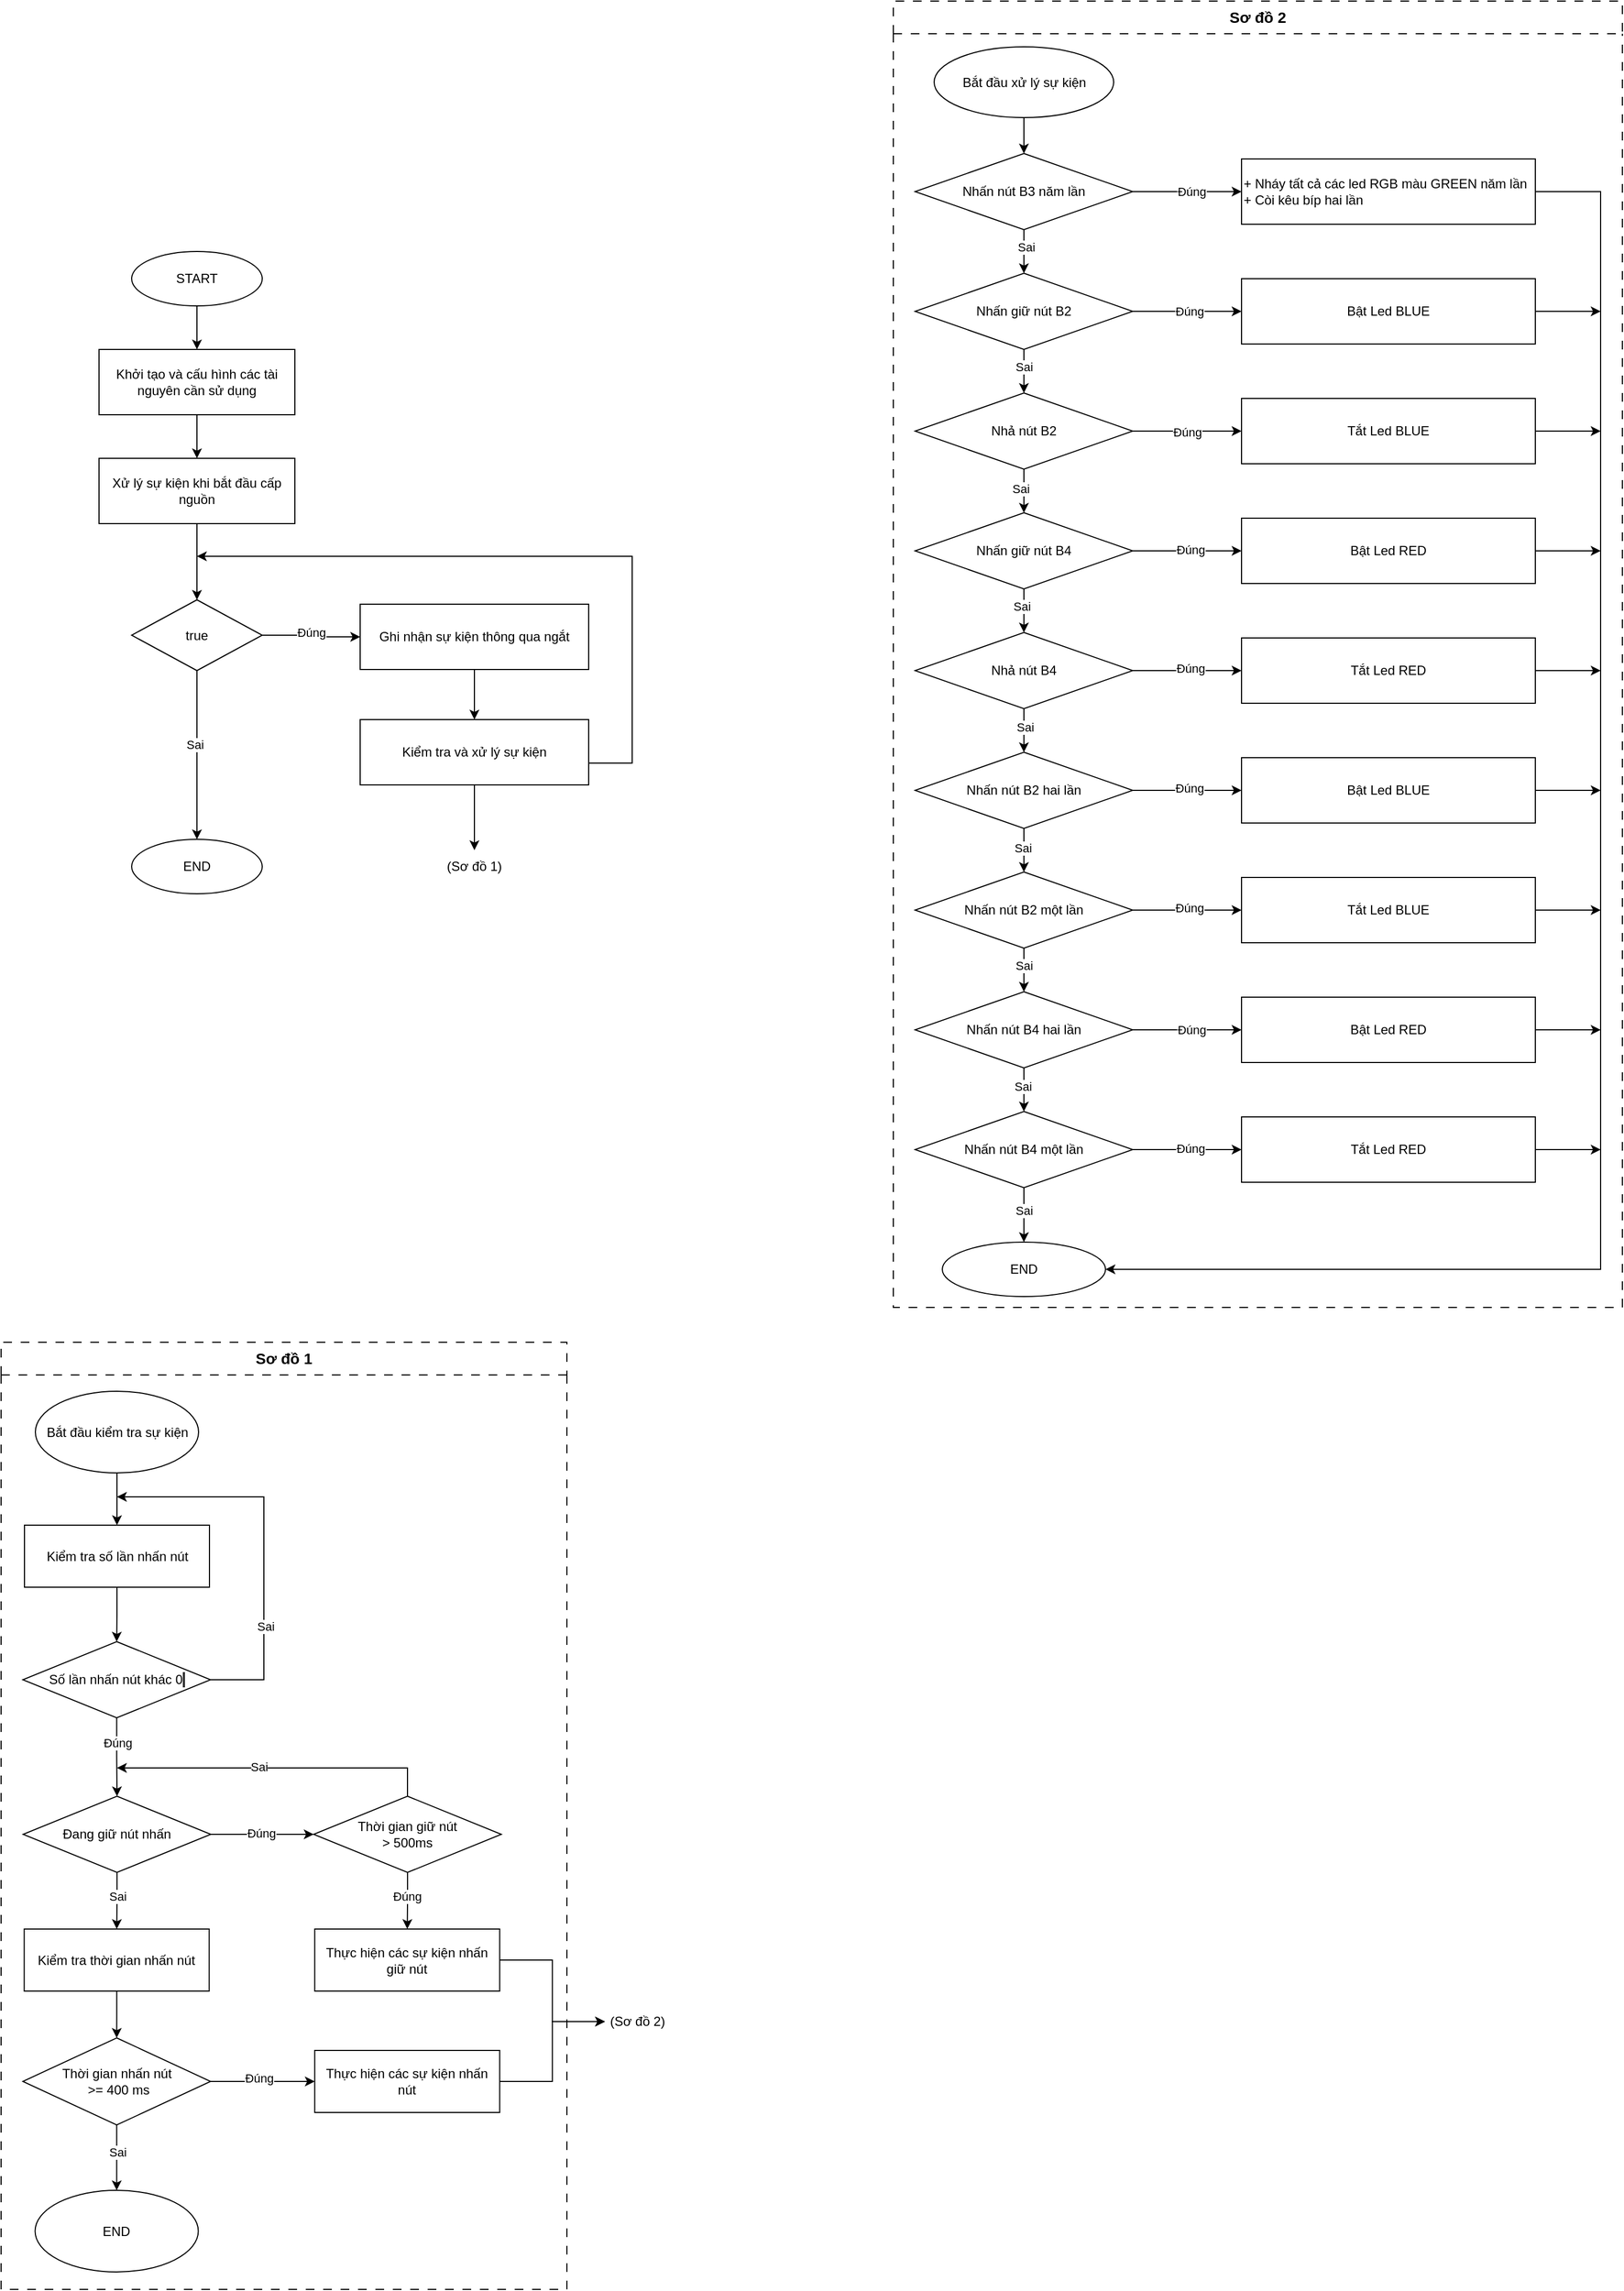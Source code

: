 <mxfile version="23.1.5" type="device">
  <diagram name="Page-1" id="vHC8sGFKOIkiMizM-Zrc">
    <mxGraphModel dx="1600" dy="2136" grid="1" gridSize="10" guides="1" tooltips="1" connect="1" arrows="1" fold="1" page="1" pageScale="1" pageWidth="827" pageHeight="1169" math="0" shadow="0">
      <root>
        <mxCell id="0" />
        <mxCell id="1" parent="0" />
        <mxCell id="9v5ITnaCEAP25ajlPp7t-47" value="" style="group" vertex="1" connectable="0" parent="1">
          <mxGeometry x="150" y="200" width="490" height="590" as="geometry" />
        </mxCell>
        <mxCell id="HS3srLB-XvaPmOaS-rye-1" value="START" style="ellipse;whiteSpace=wrap;html=1;" parent="9v5ITnaCEAP25ajlPp7t-47" vertex="1">
          <mxGeometry x="30" width="120" height="50" as="geometry" />
        </mxCell>
        <mxCell id="HS3srLB-XvaPmOaS-rye-2" value="Khởi tạo và cấu hình các tài nguyên cần sử dụng" style="rounded=0;whiteSpace=wrap;html=1;" parent="9v5ITnaCEAP25ajlPp7t-47" vertex="1">
          <mxGeometry y="90" width="180" height="60" as="geometry" />
        </mxCell>
        <mxCell id="HS3srLB-XvaPmOaS-rye-8" value="" style="edgeStyle=orthogonalEdgeStyle;rounded=0;orthogonalLoop=1;jettySize=auto;html=1;" parent="9v5ITnaCEAP25ajlPp7t-47" source="HS3srLB-XvaPmOaS-rye-1" target="HS3srLB-XvaPmOaS-rye-2" edge="1">
          <mxGeometry relative="1" as="geometry" />
        </mxCell>
        <mxCell id="HS3srLB-XvaPmOaS-rye-10" value="" style="edgeStyle=orthogonalEdgeStyle;rounded=0;orthogonalLoop=1;jettySize=auto;html=1;" parent="9v5ITnaCEAP25ajlPp7t-47" target="HS3srLB-XvaPmOaS-rye-4" edge="1">
          <mxGeometry relative="1" as="geometry">
            <mxPoint x="90" y="230" as="sourcePoint" />
          </mxGeometry>
        </mxCell>
        <mxCell id="HS3srLB-XvaPmOaS-rye-4" value="Xử lý sự kiện khi bắt đầu cấp nguồn" style="rounded=0;whiteSpace=wrap;html=1;" parent="9v5ITnaCEAP25ajlPp7t-47" vertex="1">
          <mxGeometry y="190" width="180" height="60" as="geometry" />
        </mxCell>
        <mxCell id="EfAXBWDbnnw8O62imFto-1" style="edgeStyle=orthogonalEdgeStyle;rounded=0;orthogonalLoop=1;jettySize=auto;html=1;exitX=0.5;exitY=1;exitDx=0;exitDy=0;entryX=0.5;entryY=0;entryDx=0;entryDy=0;" parent="9v5ITnaCEAP25ajlPp7t-47" source="HS3srLB-XvaPmOaS-rye-2" target="HS3srLB-XvaPmOaS-rye-4" edge="1">
          <mxGeometry relative="1" as="geometry" />
        </mxCell>
        <mxCell id="HS3srLB-XvaPmOaS-rye-7" value="Ghi nhận sự kiện thông qua ngắt" style="rounded=0;whiteSpace=wrap;html=1;" parent="9v5ITnaCEAP25ajlPp7t-47" vertex="1">
          <mxGeometry x="240" y="324" width="210" height="60" as="geometry" />
        </mxCell>
        <mxCell id="1xYAKOkJtCq9gRjPWM1_-3" style="edgeStyle=orthogonalEdgeStyle;rounded=0;orthogonalLoop=1;jettySize=auto;html=1;exitX=1;exitY=0.5;exitDx=0;exitDy=0;entryX=0;entryY=0.5;entryDx=0;entryDy=0;" parent="9v5ITnaCEAP25ajlPp7t-47" source="1xYAKOkJtCq9gRjPWM1_-1" target="HS3srLB-XvaPmOaS-rye-7" edge="1">
          <mxGeometry relative="1" as="geometry" />
        </mxCell>
        <mxCell id="1xYAKOkJtCq9gRjPWM1_-4" value="Đúng" style="edgeLabel;html=1;align=center;verticalAlign=middle;resizable=0;points=[];" parent="1xYAKOkJtCq9gRjPWM1_-3" vertex="1" connectable="0">
          <mxGeometry x="0.011" y="1" relative="1" as="geometry">
            <mxPoint y="-3" as="offset" />
          </mxGeometry>
        </mxCell>
        <mxCell id="1xYAKOkJtCq9gRjPWM1_-5" style="edgeStyle=orthogonalEdgeStyle;rounded=0;orthogonalLoop=1;jettySize=auto;html=1;exitX=0.5;exitY=1;exitDx=0;exitDy=0;entryX=0.5;entryY=0;entryDx=0;entryDy=0;" parent="9v5ITnaCEAP25ajlPp7t-47" source="1xYAKOkJtCq9gRjPWM1_-1" edge="1">
          <mxGeometry relative="1" as="geometry">
            <mxPoint x="90" y="540" as="targetPoint" />
          </mxGeometry>
        </mxCell>
        <mxCell id="1xYAKOkJtCq9gRjPWM1_-6" value="Sai" style="edgeLabel;html=1;align=center;verticalAlign=middle;resizable=0;points=[];" parent="1xYAKOkJtCq9gRjPWM1_-5" vertex="1" connectable="0">
          <mxGeometry x="-0.129" y="-2" relative="1" as="geometry">
            <mxPoint as="offset" />
          </mxGeometry>
        </mxCell>
        <mxCell id="1xYAKOkJtCq9gRjPWM1_-1" value="true" style="rhombus;whiteSpace=wrap;html=1;" parent="9v5ITnaCEAP25ajlPp7t-47" vertex="1">
          <mxGeometry x="30" y="320" width="120" height="65" as="geometry" />
        </mxCell>
        <mxCell id="1xYAKOkJtCq9gRjPWM1_-2" style="edgeStyle=orthogonalEdgeStyle;rounded=0;orthogonalLoop=1;jettySize=auto;html=1;exitX=0.5;exitY=1;exitDx=0;exitDy=0;entryX=0.5;entryY=0;entryDx=0;entryDy=0;" parent="9v5ITnaCEAP25ajlPp7t-47" source="HS3srLB-XvaPmOaS-rye-4" target="1xYAKOkJtCq9gRjPWM1_-1" edge="1">
          <mxGeometry relative="1" as="geometry" />
        </mxCell>
        <mxCell id="1xYAKOkJtCq9gRjPWM1_-10" value="(Sơ đồ 1)" style="text;html=1;align=center;verticalAlign=middle;whiteSpace=wrap;rounded=0;" parent="9v5ITnaCEAP25ajlPp7t-47" vertex="1">
          <mxGeometry x="315" y="550" width="60" height="30" as="geometry" />
        </mxCell>
        <mxCell id="1xYAKOkJtCq9gRjPWM1_-29" value="END" style="ellipse;whiteSpace=wrap;html=1;" parent="9v5ITnaCEAP25ajlPp7t-47" vertex="1">
          <mxGeometry x="30" y="540" width="120" height="50" as="geometry" />
        </mxCell>
        <mxCell id="1xYAKOkJtCq9gRjPWM1_-34" style="edgeStyle=orthogonalEdgeStyle;rounded=0;orthogonalLoop=1;jettySize=auto;html=1;exitX=1;exitY=0.5;exitDx=0;exitDy=0;" parent="9v5ITnaCEAP25ajlPp7t-47" source="1xYAKOkJtCq9gRjPWM1_-31" edge="1">
          <mxGeometry relative="1" as="geometry">
            <mxPoint x="90" y="280" as="targetPoint" />
            <Array as="points">
              <mxPoint x="490" y="470" />
              <mxPoint x="490" y="280" />
            </Array>
          </mxGeometry>
        </mxCell>
        <mxCell id="9v5ITnaCEAP25ajlPp7t-21" value="" style="edgeStyle=orthogonalEdgeStyle;rounded=0;orthogonalLoop=1;jettySize=auto;html=1;" edge="1" parent="9v5ITnaCEAP25ajlPp7t-47" source="1xYAKOkJtCq9gRjPWM1_-31" target="1xYAKOkJtCq9gRjPWM1_-10">
          <mxGeometry relative="1" as="geometry" />
        </mxCell>
        <mxCell id="1xYAKOkJtCq9gRjPWM1_-31" value="Kiểm tra và xử lý sự kiện" style="rounded=0;whiteSpace=wrap;html=1;" parent="9v5ITnaCEAP25ajlPp7t-47" vertex="1">
          <mxGeometry x="240" y="430" width="210" height="60" as="geometry" />
        </mxCell>
        <mxCell id="1xYAKOkJtCq9gRjPWM1_-35" value="" style="edgeStyle=orthogonalEdgeStyle;rounded=0;orthogonalLoop=1;jettySize=auto;html=1;" parent="9v5ITnaCEAP25ajlPp7t-47" source="HS3srLB-XvaPmOaS-rye-7" target="1xYAKOkJtCq9gRjPWM1_-31" edge="1">
          <mxGeometry relative="1" as="geometry" />
        </mxCell>
        <mxCell id="9v5ITnaCEAP25ajlPp7t-61" value="" style="group" vertex="1" connectable="0" parent="1">
          <mxGeometry x="60" y="1202" width="615" height="870" as="geometry" />
        </mxCell>
        <mxCell id="9v5ITnaCEAP25ajlPp7t-48" value="" style="group" vertex="1" connectable="0" parent="9v5ITnaCEAP25ajlPp7t-61">
          <mxGeometry x="20" y="45" width="595" height="809" as="geometry" />
        </mxCell>
        <mxCell id="1xYAKOkJtCq9gRjPWM1_-11" value="Kiểm tra số lần nhấn nút" style="rounded=0;whiteSpace=wrap;html=1;" parent="9v5ITnaCEAP25ajlPp7t-48" vertex="1">
          <mxGeometry x="1.5" y="123" width="170" height="57" as="geometry" />
        </mxCell>
        <mxCell id="9v5ITnaCEAP25ajlPp7t-1" value="" style="edgeStyle=orthogonalEdgeStyle;rounded=0;orthogonalLoop=1;jettySize=auto;html=1;" edge="1" parent="9v5ITnaCEAP25ajlPp7t-48" source="1xYAKOkJtCq9gRjPWM1_-12" target="1xYAKOkJtCq9gRjPWM1_-11">
          <mxGeometry relative="1" as="geometry" />
        </mxCell>
        <mxCell id="1xYAKOkJtCq9gRjPWM1_-12" value="Bắt đầu kiểm tra sự kiện" style="ellipse;whiteSpace=wrap;html=1;" parent="9v5ITnaCEAP25ajlPp7t-48" vertex="1">
          <mxGeometry x="11.5" width="150" height="75" as="geometry" />
        </mxCell>
        <mxCell id="9v5ITnaCEAP25ajlPp7t-4" style="edgeStyle=orthogonalEdgeStyle;rounded=0;orthogonalLoop=1;jettySize=auto;html=1;exitX=1;exitY=0.5;exitDx=0;exitDy=0;" edge="1" parent="9v5ITnaCEAP25ajlPp7t-48" source="1xYAKOkJtCq9gRjPWM1_-14">
          <mxGeometry relative="1" as="geometry">
            <mxPoint x="86.5" y="97" as="targetPoint" />
            <mxPoint x="172.5" y="262" as="sourcePoint" />
            <Array as="points">
              <mxPoint x="221.5" y="265" />
              <mxPoint x="221.5" y="97" />
            </Array>
          </mxGeometry>
        </mxCell>
        <mxCell id="9v5ITnaCEAP25ajlPp7t-5" value="Sai" style="edgeLabel;html=1;align=center;verticalAlign=middle;resizable=0;points=[];" vertex="1" connectable="0" parent="9v5ITnaCEAP25ajlPp7t-4">
          <mxGeometry x="-0.443" y="-1" relative="1" as="geometry">
            <mxPoint as="offset" />
          </mxGeometry>
        </mxCell>
        <mxCell id="1xYAKOkJtCq9gRjPWM1_-14" value="Số lần nhấn nút khác 0&lt;span style=&quot;background-color:#2f2f2f;padding:0px 0px 0px 2px;&quot;&gt;&lt;/span&gt;" style="rhombus;whiteSpace=wrap;html=1;" parent="9v5ITnaCEAP25ajlPp7t-48" vertex="1">
          <mxGeometry y="230" width="172.5" height="70" as="geometry" />
        </mxCell>
        <mxCell id="9v5ITnaCEAP25ajlPp7t-2" value="" style="edgeStyle=orthogonalEdgeStyle;rounded=0;orthogonalLoop=1;jettySize=auto;html=1;" edge="1" parent="9v5ITnaCEAP25ajlPp7t-48" source="1xYAKOkJtCq9gRjPWM1_-11" target="1xYAKOkJtCq9gRjPWM1_-14">
          <mxGeometry relative="1" as="geometry" />
        </mxCell>
        <mxCell id="9v5ITnaCEAP25ajlPp7t-3" value="Đang giữ nút nhấn" style="rhombus;whiteSpace=wrap;html=1;" vertex="1" parent="9v5ITnaCEAP25ajlPp7t-48">
          <mxGeometry x="0.25" y="372" width="172.5" height="70" as="geometry" />
        </mxCell>
        <mxCell id="9v5ITnaCEAP25ajlPp7t-6" value="" style="edgeStyle=orthogonalEdgeStyle;rounded=0;orthogonalLoop=1;jettySize=auto;html=1;" edge="1" parent="9v5ITnaCEAP25ajlPp7t-48" source="1xYAKOkJtCq9gRjPWM1_-14" target="9v5ITnaCEAP25ajlPp7t-3">
          <mxGeometry relative="1" as="geometry" />
        </mxCell>
        <mxCell id="9v5ITnaCEAP25ajlPp7t-7" value="Đúng" style="edgeLabel;html=1;align=center;verticalAlign=middle;resizable=0;points=[];" vertex="1" connectable="0" parent="9v5ITnaCEAP25ajlPp7t-6">
          <mxGeometry x="-0.096" relative="1" as="geometry">
            <mxPoint y="-10" as="offset" />
          </mxGeometry>
        </mxCell>
        <mxCell id="9v5ITnaCEAP25ajlPp7t-10" value="Thực hiện các sự kiện nhấn giữ nút" style="rounded=0;whiteSpace=wrap;html=1;" vertex="1" parent="9v5ITnaCEAP25ajlPp7t-48">
          <mxGeometry x="268.25" y="494" width="170" height="57" as="geometry" />
        </mxCell>
        <mxCell id="9v5ITnaCEAP25ajlPp7t-11" value="Thời gian nhấn nút&lt;br&gt;&amp;nbsp;&amp;gt;= 400 ms" style="rhombus;whiteSpace=wrap;html=1;" vertex="1" parent="9v5ITnaCEAP25ajlPp7t-48">
          <mxGeometry y="594" width="172.5" height="80" as="geometry" />
        </mxCell>
        <mxCell id="9v5ITnaCEAP25ajlPp7t-29" style="edgeStyle=orthogonalEdgeStyle;rounded=0;orthogonalLoop=1;jettySize=auto;html=1;entryX=0.5;entryY=0;entryDx=0;entryDy=0;" edge="1" parent="9v5ITnaCEAP25ajlPp7t-48" source="9v5ITnaCEAP25ajlPp7t-12" target="9v5ITnaCEAP25ajlPp7t-11">
          <mxGeometry relative="1" as="geometry" />
        </mxCell>
        <mxCell id="9v5ITnaCEAP25ajlPp7t-12" value="Kiểm tra thời gian nhấn nút" style="rounded=0;whiteSpace=wrap;html=1;" vertex="1" parent="9v5ITnaCEAP25ajlPp7t-48">
          <mxGeometry x="1.25" y="494" width="170" height="57" as="geometry" />
        </mxCell>
        <mxCell id="9v5ITnaCEAP25ajlPp7t-26" value="" style="edgeStyle=orthogonalEdgeStyle;rounded=0;orthogonalLoop=1;jettySize=auto;html=1;" edge="1" parent="9v5ITnaCEAP25ajlPp7t-48" source="9v5ITnaCEAP25ajlPp7t-3" target="9v5ITnaCEAP25ajlPp7t-12">
          <mxGeometry relative="1" as="geometry" />
        </mxCell>
        <mxCell id="9v5ITnaCEAP25ajlPp7t-28" value="Sai" style="edgeLabel;html=1;align=center;verticalAlign=middle;resizable=0;points=[];" vertex="1" connectable="0" parent="9v5ITnaCEAP25ajlPp7t-26">
          <mxGeometry x="-0.434" relative="1" as="geometry">
            <mxPoint y="7" as="offset" />
          </mxGeometry>
        </mxCell>
        <mxCell id="9v5ITnaCEAP25ajlPp7t-24" value="" style="edgeStyle=orthogonalEdgeStyle;rounded=0;orthogonalLoop=1;jettySize=auto;html=1;" edge="1" parent="9v5ITnaCEAP25ajlPp7t-48" source="9v5ITnaCEAP25ajlPp7t-13" target="9v5ITnaCEAP25ajlPp7t-10">
          <mxGeometry relative="1" as="geometry" />
        </mxCell>
        <mxCell id="9v5ITnaCEAP25ajlPp7t-25" value="Đúng" style="edgeLabel;html=1;align=center;verticalAlign=middle;resizable=0;points=[];" vertex="1" connectable="0" parent="9v5ITnaCEAP25ajlPp7t-24">
          <mxGeometry x="-0.038" y="-1" relative="1" as="geometry">
            <mxPoint y="-3" as="offset" />
          </mxGeometry>
        </mxCell>
        <mxCell id="9v5ITnaCEAP25ajlPp7t-40" style="edgeStyle=orthogonalEdgeStyle;rounded=0;orthogonalLoop=1;jettySize=auto;html=1;exitX=0.5;exitY=0;exitDx=0;exitDy=0;" edge="1" parent="9v5ITnaCEAP25ajlPp7t-48" source="9v5ITnaCEAP25ajlPp7t-13">
          <mxGeometry relative="1" as="geometry">
            <mxPoint x="86.5" y="346" as="targetPoint" />
            <mxPoint x="346.5" y="370" as="sourcePoint" />
            <Array as="points">
              <mxPoint x="354" y="346" />
            </Array>
          </mxGeometry>
        </mxCell>
        <mxCell id="9v5ITnaCEAP25ajlPp7t-41" value="Sai" style="edgeLabel;html=1;align=center;verticalAlign=middle;resizable=0;points=[];" vertex="1" connectable="0" parent="9v5ITnaCEAP25ajlPp7t-40">
          <mxGeometry x="-0.435" y="-1" relative="1" as="geometry">
            <mxPoint x="-80" as="offset" />
          </mxGeometry>
        </mxCell>
        <mxCell id="9v5ITnaCEAP25ajlPp7t-13" value="Thời gian giữ nút&lt;br&gt;&amp;gt; 500ms" style="rhombus;whiteSpace=wrap;html=1;" vertex="1" parent="9v5ITnaCEAP25ajlPp7t-48">
          <mxGeometry x="267.25" y="372" width="172.5" height="70" as="geometry" />
        </mxCell>
        <mxCell id="9v5ITnaCEAP25ajlPp7t-22" style="edgeStyle=orthogonalEdgeStyle;rounded=0;orthogonalLoop=1;jettySize=auto;html=1;entryX=0;entryY=0.5;entryDx=0;entryDy=0;" edge="1" parent="9v5ITnaCEAP25ajlPp7t-48" source="9v5ITnaCEAP25ajlPp7t-3" target="9v5ITnaCEAP25ajlPp7t-13">
          <mxGeometry relative="1" as="geometry" />
        </mxCell>
        <mxCell id="9v5ITnaCEAP25ajlPp7t-23" value="Đúng" style="edgeLabel;html=1;align=center;verticalAlign=middle;resizable=0;points=[];" vertex="1" connectable="0" parent="9v5ITnaCEAP25ajlPp7t-22">
          <mxGeometry x="-0.239" y="1" relative="1" as="geometry">
            <mxPoint x="10" as="offset" />
          </mxGeometry>
        </mxCell>
        <mxCell id="9v5ITnaCEAP25ajlPp7t-14" value="Thực hiện các sự kiện nhấn nút" style="rounded=0;whiteSpace=wrap;html=1;" vertex="1" parent="9v5ITnaCEAP25ajlPp7t-48">
          <mxGeometry x="268.25" y="605.5" width="170" height="57" as="geometry" />
        </mxCell>
        <mxCell id="9v5ITnaCEAP25ajlPp7t-32" value="" style="edgeStyle=orthogonalEdgeStyle;rounded=0;orthogonalLoop=1;jettySize=auto;html=1;" edge="1" parent="9v5ITnaCEAP25ajlPp7t-48" source="9v5ITnaCEAP25ajlPp7t-11" target="9v5ITnaCEAP25ajlPp7t-14">
          <mxGeometry relative="1" as="geometry" />
        </mxCell>
        <mxCell id="9v5ITnaCEAP25ajlPp7t-34" value="Đúng" style="edgeLabel;html=1;align=center;verticalAlign=middle;resizable=0;points=[];" vertex="1" connectable="0" parent="9v5ITnaCEAP25ajlPp7t-32">
          <mxGeometry x="-0.068" relative="1" as="geometry">
            <mxPoint y="-3" as="offset" />
          </mxGeometry>
        </mxCell>
        <mxCell id="9v5ITnaCEAP25ajlPp7t-15" value="(Sơ đồ 2)" style="text;html=1;align=center;verticalAlign=middle;whiteSpace=wrap;rounded=0;" vertex="1" parent="9v5ITnaCEAP25ajlPp7t-48">
          <mxGeometry x="535" y="564" width="60" height="30" as="geometry" />
        </mxCell>
        <mxCell id="9v5ITnaCEAP25ajlPp7t-36" style="edgeStyle=orthogonalEdgeStyle;rounded=0;orthogonalLoop=1;jettySize=auto;html=1;entryX=0;entryY=0.5;entryDx=0;entryDy=0;" edge="1" parent="9v5ITnaCEAP25ajlPp7t-48" source="9v5ITnaCEAP25ajlPp7t-10" target="9v5ITnaCEAP25ajlPp7t-15">
          <mxGeometry relative="1" as="geometry" />
        </mxCell>
        <mxCell id="9v5ITnaCEAP25ajlPp7t-35" style="edgeStyle=orthogonalEdgeStyle;rounded=0;orthogonalLoop=1;jettySize=auto;html=1;exitX=1;exitY=0.5;exitDx=0;exitDy=0;entryX=0;entryY=0.5;entryDx=0;entryDy=0;" edge="1" parent="9v5ITnaCEAP25ajlPp7t-48" source="9v5ITnaCEAP25ajlPp7t-14" target="9v5ITnaCEAP25ajlPp7t-15">
          <mxGeometry relative="1" as="geometry" />
        </mxCell>
        <mxCell id="9v5ITnaCEAP25ajlPp7t-20" value="END" style="ellipse;whiteSpace=wrap;html=1;" vertex="1" parent="9v5ITnaCEAP25ajlPp7t-48">
          <mxGeometry x="11.25" y="734" width="150" height="75" as="geometry" />
        </mxCell>
        <mxCell id="9v5ITnaCEAP25ajlPp7t-31" value="" style="edgeStyle=orthogonalEdgeStyle;rounded=0;orthogonalLoop=1;jettySize=auto;html=1;" edge="1" parent="9v5ITnaCEAP25ajlPp7t-48" source="9v5ITnaCEAP25ajlPp7t-11" target="9v5ITnaCEAP25ajlPp7t-20">
          <mxGeometry relative="1" as="geometry" />
        </mxCell>
        <mxCell id="9v5ITnaCEAP25ajlPp7t-33" value="Sai" style="edgeLabel;html=1;align=center;verticalAlign=middle;resizable=0;points=[];" vertex="1" connectable="0" parent="9v5ITnaCEAP25ajlPp7t-31">
          <mxGeometry x="-0.161" relative="1" as="geometry">
            <mxPoint as="offset" />
          </mxGeometry>
        </mxCell>
        <mxCell id="9v5ITnaCEAP25ajlPp7t-60" value="&lt;font style=&quot;font-size: 14px;&quot;&gt;Sơ đồ 1&lt;/font&gt;" style="swimlane;whiteSpace=wrap;html=1;startSize=30;dashed=1;dashPattern=8 8;" vertex="1" parent="9v5ITnaCEAP25ajlPp7t-61">
          <mxGeometry width="520" height="870" as="geometry" />
        </mxCell>
        <mxCell id="9v5ITnaCEAP25ajlPp7t-62" value="" style="group" vertex="1" connectable="0" parent="1">
          <mxGeometry x="880" y="-30" width="670" height="1200" as="geometry" />
        </mxCell>
        <mxCell id="9v5ITnaCEAP25ajlPp7t-46" value="" style="group" vertex="1" connectable="0" parent="9v5ITnaCEAP25ajlPp7t-62">
          <mxGeometry x="20" y="32" width="630" height="1158" as="geometry" />
        </mxCell>
        <mxCell id="HS3srLB-XvaPmOaS-rye-26" value="Bắt đầu xử lý sự kiện" style="ellipse;whiteSpace=wrap;html=1;" parent="9v5ITnaCEAP25ajlPp7t-46" vertex="1">
          <mxGeometry x="17.5" y="10" width="165" height="65" as="geometry" />
        </mxCell>
        <mxCell id="R89Swn8tOhW7z6OgcxIm-2" value="&lt;div style=&quot;&quot;&gt;&lt;span style=&quot;background-color: initial;&quot;&gt;+ Nháy tất cả các led RGB màu GREEN năm lần&lt;/span&gt;&lt;/div&gt;+&amp;nbsp;Còi kêu bíp hai lần" style="rounded=0;whiteSpace=wrap;html=1;align=left;" parent="9v5ITnaCEAP25ajlPp7t-46" vertex="1">
          <mxGeometry x="300" y="113" width="270" height="60" as="geometry" />
        </mxCell>
        <mxCell id="R89Swn8tOhW7z6OgcxIm-77" style="edgeStyle=orthogonalEdgeStyle;rounded=0;orthogonalLoop=1;jettySize=auto;html=1;exitX=1;exitY=0.5;exitDx=0;exitDy=0;" parent="9v5ITnaCEAP25ajlPp7t-46" source="R89Swn8tOhW7z6OgcxIm-10" edge="1">
          <mxGeometry relative="1" as="geometry">
            <mxPoint x="630" y="253" as="targetPoint" />
          </mxGeometry>
        </mxCell>
        <mxCell id="R89Swn8tOhW7z6OgcxIm-10" value="&lt;div style=&quot;&quot;&gt;&lt;span style=&quot;background-color: initial;&quot;&gt;Bật Led BLUE&lt;/span&gt;&lt;/div&gt;&lt;div style=&quot;&quot;&gt;&lt;/div&gt;" style="rounded=0;whiteSpace=wrap;html=1;align=center;" parent="9v5ITnaCEAP25ajlPp7t-46" vertex="1">
          <mxGeometry x="300" y="223" width="270" height="60" as="geometry" />
        </mxCell>
        <mxCell id="R89Swn8tOhW7z6OgcxIm-78" style="edgeStyle=orthogonalEdgeStyle;rounded=0;orthogonalLoop=1;jettySize=auto;html=1;exitX=1;exitY=0.5;exitDx=0;exitDy=0;" parent="9v5ITnaCEAP25ajlPp7t-46" source="R89Swn8tOhW7z6OgcxIm-11" edge="1">
          <mxGeometry relative="1" as="geometry">
            <mxPoint x="630" y="363" as="targetPoint" />
          </mxGeometry>
        </mxCell>
        <mxCell id="R89Swn8tOhW7z6OgcxIm-11" value="&lt;div style=&quot;&quot;&gt;&lt;span style=&quot;background-color: initial;&quot;&gt;Tắt Led BLUE&lt;/span&gt;&lt;/div&gt;&lt;div style=&quot;&quot;&gt;&lt;/div&gt;" style="rounded=0;whiteSpace=wrap;html=1;align=center;" parent="9v5ITnaCEAP25ajlPp7t-46" vertex="1">
          <mxGeometry x="300" y="333" width="270" height="60" as="geometry" />
        </mxCell>
        <mxCell id="R89Swn8tOhW7z6OgcxIm-79" style="edgeStyle=orthogonalEdgeStyle;rounded=0;orthogonalLoop=1;jettySize=auto;html=1;exitX=1;exitY=0.5;exitDx=0;exitDy=0;" parent="9v5ITnaCEAP25ajlPp7t-46" source="R89Swn8tOhW7z6OgcxIm-12" edge="1">
          <mxGeometry relative="1" as="geometry">
            <mxPoint x="630" y="473" as="targetPoint" />
          </mxGeometry>
        </mxCell>
        <mxCell id="R89Swn8tOhW7z6OgcxIm-12" value="&lt;div style=&quot;&quot;&gt;&lt;span style=&quot;background-color: initial;&quot;&gt;Bật Led RED&lt;/span&gt;&lt;/div&gt;&lt;div style=&quot;&quot;&gt;&lt;/div&gt;" style="rounded=0;whiteSpace=wrap;html=1;align=center;" parent="9v5ITnaCEAP25ajlPp7t-46" vertex="1">
          <mxGeometry x="300" y="443" width="270" height="60" as="geometry" />
        </mxCell>
        <mxCell id="R89Swn8tOhW7z6OgcxIm-80" style="edgeStyle=orthogonalEdgeStyle;rounded=0;orthogonalLoop=1;jettySize=auto;html=1;exitX=1;exitY=0.5;exitDx=0;exitDy=0;" parent="9v5ITnaCEAP25ajlPp7t-46" source="R89Swn8tOhW7z6OgcxIm-13" edge="1">
          <mxGeometry relative="1" as="geometry">
            <mxPoint x="630" y="583" as="targetPoint" />
          </mxGeometry>
        </mxCell>
        <mxCell id="R89Swn8tOhW7z6OgcxIm-13" value="&lt;div style=&quot;&quot;&gt;&lt;span style=&quot;background-color: initial;&quot;&gt;Tắt Led RED&lt;/span&gt;&lt;/div&gt;&lt;div style=&quot;&quot;&gt;&lt;/div&gt;" style="rounded=0;whiteSpace=wrap;html=1;align=center;" parent="9v5ITnaCEAP25ajlPp7t-46" vertex="1">
          <mxGeometry x="300" y="553" width="270" height="60" as="geometry" />
        </mxCell>
        <mxCell id="R89Swn8tOhW7z6OgcxIm-81" style="edgeStyle=orthogonalEdgeStyle;rounded=0;orthogonalLoop=1;jettySize=auto;html=1;exitX=1;exitY=0.5;exitDx=0;exitDy=0;" parent="9v5ITnaCEAP25ajlPp7t-46" source="R89Swn8tOhW7z6OgcxIm-16" edge="1">
          <mxGeometry relative="1" as="geometry">
            <mxPoint x="630" y="693" as="targetPoint" />
          </mxGeometry>
        </mxCell>
        <mxCell id="R89Swn8tOhW7z6OgcxIm-16" value="&lt;div style=&quot;&quot;&gt;&lt;span style=&quot;background-color: initial;&quot;&gt;Bật Led BLUE&lt;/span&gt;&lt;/div&gt;&lt;div style=&quot;&quot;&gt;&lt;/div&gt;" style="rounded=0;whiteSpace=wrap;html=1;align=center;" parent="9v5ITnaCEAP25ajlPp7t-46" vertex="1">
          <mxGeometry x="300" y="663" width="270" height="60" as="geometry" />
        </mxCell>
        <mxCell id="R89Swn8tOhW7z6OgcxIm-82" style="edgeStyle=orthogonalEdgeStyle;rounded=0;orthogonalLoop=1;jettySize=auto;html=1;exitX=1;exitY=0.5;exitDx=0;exitDy=0;" parent="9v5ITnaCEAP25ajlPp7t-46" source="R89Swn8tOhW7z6OgcxIm-17" edge="1">
          <mxGeometry relative="1" as="geometry">
            <mxPoint x="630" y="803" as="targetPoint" />
          </mxGeometry>
        </mxCell>
        <mxCell id="R89Swn8tOhW7z6OgcxIm-17" value="&lt;div style=&quot;&quot;&gt;&lt;span style=&quot;background-color: initial;&quot;&gt;Tắt Led BLUE&lt;/span&gt;&lt;/div&gt;&lt;div style=&quot;&quot;&gt;&lt;/div&gt;" style="rounded=0;whiteSpace=wrap;html=1;align=center;" parent="9v5ITnaCEAP25ajlPp7t-46" vertex="1">
          <mxGeometry x="300" y="773" width="270" height="60" as="geometry" />
        </mxCell>
        <mxCell id="R89Swn8tOhW7z6OgcxIm-83" style="edgeStyle=orthogonalEdgeStyle;rounded=0;orthogonalLoop=1;jettySize=auto;html=1;exitX=1;exitY=0.5;exitDx=0;exitDy=0;" parent="9v5ITnaCEAP25ajlPp7t-46" source="R89Swn8tOhW7z6OgcxIm-20" edge="1">
          <mxGeometry relative="1" as="geometry">
            <mxPoint x="630" y="913" as="targetPoint" />
          </mxGeometry>
        </mxCell>
        <mxCell id="R89Swn8tOhW7z6OgcxIm-20" value="&lt;div style=&quot;&quot;&gt;&lt;span style=&quot;background-color: initial;&quot;&gt;Bật Led RED&lt;/span&gt;&lt;/div&gt;&lt;div style=&quot;&quot;&gt;&lt;/div&gt;" style="rounded=0;whiteSpace=wrap;html=1;align=center;" parent="9v5ITnaCEAP25ajlPp7t-46" vertex="1">
          <mxGeometry x="300" y="883" width="270" height="60" as="geometry" />
        </mxCell>
        <mxCell id="R89Swn8tOhW7z6OgcxIm-84" style="edgeStyle=orthogonalEdgeStyle;rounded=0;orthogonalLoop=1;jettySize=auto;html=1;exitX=1;exitY=0.5;exitDx=0;exitDy=0;" parent="9v5ITnaCEAP25ajlPp7t-46" source="R89Swn8tOhW7z6OgcxIm-21" edge="1">
          <mxGeometry relative="1" as="geometry">
            <mxPoint x="630" y="1023" as="targetPoint" />
          </mxGeometry>
        </mxCell>
        <mxCell id="R89Swn8tOhW7z6OgcxIm-21" value="&lt;div style=&quot;&quot;&gt;&lt;span style=&quot;background-color: initial;&quot;&gt;Tắt Led RED&lt;/span&gt;&lt;/div&gt;&lt;div style=&quot;&quot;&gt;&lt;/div&gt;" style="rounded=0;whiteSpace=wrap;html=1;align=center;" parent="9v5ITnaCEAP25ajlPp7t-46" vertex="1">
          <mxGeometry x="300" y="993" width="270" height="60" as="geometry" />
        </mxCell>
        <mxCell id="R89Swn8tOhW7z6OgcxIm-22" value="END" style="ellipse;whiteSpace=wrap;html=1;" parent="9v5ITnaCEAP25ajlPp7t-46" vertex="1">
          <mxGeometry x="25" y="1108" width="150" height="50" as="geometry" />
        </mxCell>
        <mxCell id="R89Swn8tOhW7z6OgcxIm-76" style="edgeStyle=orthogonalEdgeStyle;rounded=0;orthogonalLoop=1;jettySize=auto;html=1;exitX=1;exitY=0.5;exitDx=0;exitDy=0;entryX=1;entryY=0.5;entryDx=0;entryDy=0;" parent="9v5ITnaCEAP25ajlPp7t-46" source="R89Swn8tOhW7z6OgcxIm-2" target="R89Swn8tOhW7z6OgcxIm-22" edge="1">
          <mxGeometry relative="1" as="geometry">
            <Array as="points">
              <mxPoint x="630" y="143" />
              <mxPoint x="630" y="1133" />
            </Array>
          </mxGeometry>
        </mxCell>
        <mxCell id="R89Swn8tOhW7z6OgcxIm-54" value="" style="edgeStyle=orthogonalEdgeStyle;rounded=0;orthogonalLoop=1;jettySize=auto;html=1;" parent="9v5ITnaCEAP25ajlPp7t-46" source="R89Swn8tOhW7z6OgcxIm-24" target="R89Swn8tOhW7z6OgcxIm-2" edge="1">
          <mxGeometry relative="1" as="geometry" />
        </mxCell>
        <mxCell id="R89Swn8tOhW7z6OgcxIm-56" value="Đúng" style="edgeLabel;html=1;align=center;verticalAlign=middle;resizable=0;points=[];" parent="R89Swn8tOhW7z6OgcxIm-54" vertex="1" connectable="0">
          <mxGeometry x="0.08" relative="1" as="geometry">
            <mxPoint as="offset" />
          </mxGeometry>
        </mxCell>
        <mxCell id="R89Swn8tOhW7z6OgcxIm-24" value="Nhấn nút B3 năm lần" style="rhombus;whiteSpace=wrap;html=1;" parent="9v5ITnaCEAP25ajlPp7t-46" vertex="1">
          <mxGeometry y="108" width="200" height="70" as="geometry" />
        </mxCell>
        <mxCell id="9v5ITnaCEAP25ajlPp7t-39" value="" style="edgeStyle=orthogonalEdgeStyle;rounded=0;orthogonalLoop=1;jettySize=auto;html=1;" edge="1" parent="9v5ITnaCEAP25ajlPp7t-46" source="HS3srLB-XvaPmOaS-rye-26" target="R89Swn8tOhW7z6OgcxIm-24">
          <mxGeometry relative="1" as="geometry" />
        </mxCell>
        <mxCell id="R89Swn8tOhW7z6OgcxIm-60" value="" style="edgeStyle=orthogonalEdgeStyle;rounded=0;orthogonalLoop=1;jettySize=auto;html=1;" parent="9v5ITnaCEAP25ajlPp7t-46" source="R89Swn8tOhW7z6OgcxIm-25" target="R89Swn8tOhW7z6OgcxIm-10" edge="1">
          <mxGeometry relative="1" as="geometry" />
        </mxCell>
        <mxCell id="R89Swn8tOhW7z6OgcxIm-68" value="Đúng" style="edgeLabel;html=1;align=center;verticalAlign=middle;resizable=0;points=[];" parent="R89Swn8tOhW7z6OgcxIm-60" vertex="1" connectable="0">
          <mxGeometry x="0.04" relative="1" as="geometry">
            <mxPoint as="offset" />
          </mxGeometry>
        </mxCell>
        <mxCell id="R89Swn8tOhW7z6OgcxIm-25" value="Nhấn giữ nút B2" style="rhombus;whiteSpace=wrap;html=1;" parent="9v5ITnaCEAP25ajlPp7t-46" vertex="1">
          <mxGeometry y="218" width="200" height="70" as="geometry" />
        </mxCell>
        <mxCell id="R89Swn8tOhW7z6OgcxIm-34" value="" style="edgeStyle=orthogonalEdgeStyle;rounded=0;orthogonalLoop=1;jettySize=auto;html=1;" parent="9v5ITnaCEAP25ajlPp7t-46" source="R89Swn8tOhW7z6OgcxIm-24" target="R89Swn8tOhW7z6OgcxIm-25" edge="1">
          <mxGeometry relative="1" as="geometry" />
        </mxCell>
        <mxCell id="R89Swn8tOhW7z6OgcxIm-40" value="Sai" style="edgeLabel;html=1;align=center;verticalAlign=middle;resizable=0;points=[];" parent="R89Swn8tOhW7z6OgcxIm-34" vertex="1" connectable="0">
          <mxGeometry x="0.111" y="2" relative="1" as="geometry">
            <mxPoint y="-6" as="offset" />
          </mxGeometry>
        </mxCell>
        <mxCell id="R89Swn8tOhW7z6OgcxIm-61" value="" style="edgeStyle=orthogonalEdgeStyle;rounded=0;orthogonalLoop=1;jettySize=auto;html=1;" parent="9v5ITnaCEAP25ajlPp7t-46" source="R89Swn8tOhW7z6OgcxIm-26" target="R89Swn8tOhW7z6OgcxIm-11" edge="1">
          <mxGeometry relative="1" as="geometry" />
        </mxCell>
        <mxCell id="R89Swn8tOhW7z6OgcxIm-69" value="Đúng" style="edgeLabel;html=1;align=center;verticalAlign=middle;resizable=0;points=[];" parent="R89Swn8tOhW7z6OgcxIm-61" vertex="1" connectable="0">
          <mxGeometry y="-1" relative="1" as="geometry">
            <mxPoint as="offset" />
          </mxGeometry>
        </mxCell>
        <mxCell id="R89Swn8tOhW7z6OgcxIm-26" value="Nhả nút B2" style="rhombus;whiteSpace=wrap;html=1;" parent="9v5ITnaCEAP25ajlPp7t-46" vertex="1">
          <mxGeometry y="328" width="200" height="70" as="geometry" />
        </mxCell>
        <mxCell id="R89Swn8tOhW7z6OgcxIm-35" value="" style="edgeStyle=orthogonalEdgeStyle;rounded=0;orthogonalLoop=1;jettySize=auto;html=1;" parent="9v5ITnaCEAP25ajlPp7t-46" source="R89Swn8tOhW7z6OgcxIm-25" target="R89Swn8tOhW7z6OgcxIm-26" edge="1">
          <mxGeometry relative="1" as="geometry" />
        </mxCell>
        <mxCell id="R89Swn8tOhW7z6OgcxIm-41" value="Sai" style="edgeLabel;html=1;align=center;verticalAlign=middle;resizable=0;points=[];" parent="R89Swn8tOhW7z6OgcxIm-35" vertex="1" connectable="0">
          <mxGeometry relative="1" as="geometry">
            <mxPoint y="-4" as="offset" />
          </mxGeometry>
        </mxCell>
        <mxCell id="R89Swn8tOhW7z6OgcxIm-62" value="" style="edgeStyle=orthogonalEdgeStyle;rounded=0;orthogonalLoop=1;jettySize=auto;html=1;" parent="9v5ITnaCEAP25ajlPp7t-46" source="R89Swn8tOhW7z6OgcxIm-27" target="R89Swn8tOhW7z6OgcxIm-12" edge="1">
          <mxGeometry relative="1" as="geometry" />
        </mxCell>
        <mxCell id="R89Swn8tOhW7z6OgcxIm-70" value="Đúng" style="edgeLabel;html=1;align=center;verticalAlign=middle;resizable=0;points=[];" parent="R89Swn8tOhW7z6OgcxIm-62" vertex="1" connectable="0">
          <mxGeometry x="0.06" y="1" relative="1" as="geometry">
            <mxPoint as="offset" />
          </mxGeometry>
        </mxCell>
        <mxCell id="R89Swn8tOhW7z6OgcxIm-27" value="Nhấn giữ nút B4" style="rhombus;whiteSpace=wrap;html=1;" parent="9v5ITnaCEAP25ajlPp7t-46" vertex="1">
          <mxGeometry y="438" width="200" height="70" as="geometry" />
        </mxCell>
        <mxCell id="R89Swn8tOhW7z6OgcxIm-36" value="" style="edgeStyle=orthogonalEdgeStyle;rounded=0;orthogonalLoop=1;jettySize=auto;html=1;" parent="9v5ITnaCEAP25ajlPp7t-46" source="R89Swn8tOhW7z6OgcxIm-26" target="R89Swn8tOhW7z6OgcxIm-27" edge="1">
          <mxGeometry relative="1" as="geometry" />
        </mxCell>
        <mxCell id="R89Swn8tOhW7z6OgcxIm-42" value="Sai" style="edgeLabel;html=1;align=center;verticalAlign=middle;resizable=0;points=[];" parent="R89Swn8tOhW7z6OgcxIm-36" vertex="1" connectable="0">
          <mxGeometry x="-0.1" y="-3" relative="1" as="geometry">
            <mxPoint as="offset" />
          </mxGeometry>
        </mxCell>
        <mxCell id="R89Swn8tOhW7z6OgcxIm-63" value="" style="edgeStyle=orthogonalEdgeStyle;rounded=0;orthogonalLoop=1;jettySize=auto;html=1;" parent="9v5ITnaCEAP25ajlPp7t-46" source="R89Swn8tOhW7z6OgcxIm-28" target="R89Swn8tOhW7z6OgcxIm-13" edge="1">
          <mxGeometry relative="1" as="geometry" />
        </mxCell>
        <mxCell id="R89Swn8tOhW7z6OgcxIm-71" value="Đúng" style="edgeLabel;html=1;align=center;verticalAlign=middle;resizable=0;points=[];" parent="R89Swn8tOhW7z6OgcxIm-63" vertex="1" connectable="0">
          <mxGeometry x="0.06" y="2" relative="1" as="geometry">
            <mxPoint as="offset" />
          </mxGeometry>
        </mxCell>
        <mxCell id="R89Swn8tOhW7z6OgcxIm-28" value="Nhả nút B4" style="rhombus;whiteSpace=wrap;html=1;" parent="9v5ITnaCEAP25ajlPp7t-46" vertex="1">
          <mxGeometry y="548" width="200" height="70" as="geometry" />
        </mxCell>
        <mxCell id="R89Swn8tOhW7z6OgcxIm-38" value="" style="edgeStyle=orthogonalEdgeStyle;rounded=0;orthogonalLoop=1;jettySize=auto;html=1;" parent="9v5ITnaCEAP25ajlPp7t-46" source="R89Swn8tOhW7z6OgcxIm-27" target="R89Swn8tOhW7z6OgcxIm-28" edge="1">
          <mxGeometry relative="1" as="geometry" />
        </mxCell>
        <mxCell id="R89Swn8tOhW7z6OgcxIm-43" value="Sai" style="edgeLabel;html=1;align=center;verticalAlign=middle;resizable=0;points=[];" parent="R89Swn8tOhW7z6OgcxIm-38" vertex="1" connectable="0">
          <mxGeometry x="-0.2" y="-2" relative="1" as="geometry">
            <mxPoint as="offset" />
          </mxGeometry>
        </mxCell>
        <mxCell id="R89Swn8tOhW7z6OgcxIm-64" value="" style="edgeStyle=orthogonalEdgeStyle;rounded=0;orthogonalLoop=1;jettySize=auto;html=1;" parent="9v5ITnaCEAP25ajlPp7t-46" source="R89Swn8tOhW7z6OgcxIm-29" target="R89Swn8tOhW7z6OgcxIm-16" edge="1">
          <mxGeometry relative="1" as="geometry" />
        </mxCell>
        <mxCell id="R89Swn8tOhW7z6OgcxIm-72" value="Đúng" style="edgeLabel;html=1;align=center;verticalAlign=middle;resizable=0;points=[];" parent="R89Swn8tOhW7z6OgcxIm-64" vertex="1" connectable="0">
          <mxGeometry x="0.04" y="2" relative="1" as="geometry">
            <mxPoint as="offset" />
          </mxGeometry>
        </mxCell>
        <mxCell id="R89Swn8tOhW7z6OgcxIm-29" value="Nhấn nút B2 hai lần" style="rhombus;whiteSpace=wrap;html=1;" parent="9v5ITnaCEAP25ajlPp7t-46" vertex="1">
          <mxGeometry y="658" width="200" height="70" as="geometry" />
        </mxCell>
        <mxCell id="R89Swn8tOhW7z6OgcxIm-39" value="" style="edgeStyle=orthogonalEdgeStyle;rounded=0;orthogonalLoop=1;jettySize=auto;html=1;" parent="9v5ITnaCEAP25ajlPp7t-46" source="R89Swn8tOhW7z6OgcxIm-28" target="R89Swn8tOhW7z6OgcxIm-29" edge="1">
          <mxGeometry relative="1" as="geometry" />
        </mxCell>
        <mxCell id="R89Swn8tOhW7z6OgcxIm-44" value="Sai" style="edgeLabel;html=1;align=center;verticalAlign=middle;resizable=0;points=[];" parent="R89Swn8tOhW7z6OgcxIm-39" vertex="1" connectable="0">
          <mxGeometry x="-0.15" y="1" relative="1" as="geometry">
            <mxPoint as="offset" />
          </mxGeometry>
        </mxCell>
        <mxCell id="R89Swn8tOhW7z6OgcxIm-65" value="" style="edgeStyle=orthogonalEdgeStyle;rounded=0;orthogonalLoop=1;jettySize=auto;html=1;" parent="9v5ITnaCEAP25ajlPp7t-46" source="R89Swn8tOhW7z6OgcxIm-30" target="R89Swn8tOhW7z6OgcxIm-17" edge="1">
          <mxGeometry relative="1" as="geometry" />
        </mxCell>
        <mxCell id="R89Swn8tOhW7z6OgcxIm-73" value="Đúng" style="edgeLabel;html=1;align=center;verticalAlign=middle;resizable=0;points=[];" parent="R89Swn8tOhW7z6OgcxIm-65" vertex="1" connectable="0">
          <mxGeometry x="0.04" y="3" relative="1" as="geometry">
            <mxPoint y="1" as="offset" />
          </mxGeometry>
        </mxCell>
        <mxCell id="R89Swn8tOhW7z6OgcxIm-30" value="Nhấn&amp;nbsp;nút B2 một lần" style="rhombus;whiteSpace=wrap;html=1;" parent="9v5ITnaCEAP25ajlPp7t-46" vertex="1">
          <mxGeometry y="768" width="200" height="70" as="geometry" />
        </mxCell>
        <mxCell id="R89Swn8tOhW7z6OgcxIm-45" value="" style="edgeStyle=orthogonalEdgeStyle;rounded=0;orthogonalLoop=1;jettySize=auto;html=1;" parent="9v5ITnaCEAP25ajlPp7t-46" source="R89Swn8tOhW7z6OgcxIm-29" target="R89Swn8tOhW7z6OgcxIm-30" edge="1">
          <mxGeometry relative="1" as="geometry" />
        </mxCell>
        <mxCell id="R89Swn8tOhW7z6OgcxIm-46" value="Sai" style="edgeLabel;html=1;align=center;verticalAlign=middle;resizable=0;points=[];" parent="R89Swn8tOhW7z6OgcxIm-45" vertex="1" connectable="0">
          <mxGeometry x="-0.1" y="-1" relative="1" as="geometry">
            <mxPoint as="offset" />
          </mxGeometry>
        </mxCell>
        <mxCell id="R89Swn8tOhW7z6OgcxIm-66" value="" style="edgeStyle=orthogonalEdgeStyle;rounded=0;orthogonalLoop=1;jettySize=auto;html=1;" parent="9v5ITnaCEAP25ajlPp7t-46" source="R89Swn8tOhW7z6OgcxIm-31" target="R89Swn8tOhW7z6OgcxIm-20" edge="1">
          <mxGeometry relative="1" as="geometry" />
        </mxCell>
        <mxCell id="R89Swn8tOhW7z6OgcxIm-74" value="Đúng" style="edgeLabel;html=1;align=center;verticalAlign=middle;resizable=0;points=[];" parent="R89Swn8tOhW7z6OgcxIm-66" vertex="1" connectable="0">
          <mxGeometry x="0.08" relative="1" as="geometry">
            <mxPoint as="offset" />
          </mxGeometry>
        </mxCell>
        <mxCell id="R89Swn8tOhW7z6OgcxIm-31" value="Nhấn nút B4 hai lần" style="rhombus;whiteSpace=wrap;html=1;" parent="9v5ITnaCEAP25ajlPp7t-46" vertex="1">
          <mxGeometry y="878" width="200" height="70" as="geometry" />
        </mxCell>
        <mxCell id="R89Swn8tOhW7z6OgcxIm-48" value="" style="edgeStyle=orthogonalEdgeStyle;rounded=0;orthogonalLoop=1;jettySize=auto;html=1;" parent="9v5ITnaCEAP25ajlPp7t-46" source="R89Swn8tOhW7z6OgcxIm-30" target="R89Swn8tOhW7z6OgcxIm-31" edge="1">
          <mxGeometry relative="1" as="geometry" />
        </mxCell>
        <mxCell id="R89Swn8tOhW7z6OgcxIm-49" value="Sai" style="edgeLabel;html=1;align=center;verticalAlign=middle;resizable=0;points=[];" parent="R89Swn8tOhW7z6OgcxIm-48" vertex="1" connectable="0">
          <mxGeometry x="-0.35" relative="1" as="geometry">
            <mxPoint y="3" as="offset" />
          </mxGeometry>
        </mxCell>
        <mxCell id="R89Swn8tOhW7z6OgcxIm-52" value="" style="edgeStyle=orthogonalEdgeStyle;rounded=0;orthogonalLoop=1;jettySize=auto;html=1;" parent="9v5ITnaCEAP25ajlPp7t-46" source="R89Swn8tOhW7z6OgcxIm-32" target="R89Swn8tOhW7z6OgcxIm-22" edge="1">
          <mxGeometry relative="1" as="geometry" />
        </mxCell>
        <mxCell id="R89Swn8tOhW7z6OgcxIm-53" value="Sai" style="edgeLabel;html=1;align=center;verticalAlign=middle;resizable=0;points=[];" parent="R89Swn8tOhW7z6OgcxIm-52" vertex="1" connectable="0">
          <mxGeometry x="-0.3" relative="1" as="geometry">
            <mxPoint y="3" as="offset" />
          </mxGeometry>
        </mxCell>
        <mxCell id="R89Swn8tOhW7z6OgcxIm-67" value="" style="edgeStyle=orthogonalEdgeStyle;rounded=0;orthogonalLoop=1;jettySize=auto;html=1;" parent="9v5ITnaCEAP25ajlPp7t-46" source="R89Swn8tOhW7z6OgcxIm-32" target="R89Swn8tOhW7z6OgcxIm-21" edge="1">
          <mxGeometry relative="1" as="geometry" />
        </mxCell>
        <mxCell id="R89Swn8tOhW7z6OgcxIm-75" value="Đúng" style="edgeLabel;html=1;align=center;verticalAlign=middle;resizable=0;points=[];" parent="R89Swn8tOhW7z6OgcxIm-67" vertex="1" connectable="0">
          <mxGeometry x="0.02" y="-2" relative="1" as="geometry">
            <mxPoint x="2" y="-3" as="offset" />
          </mxGeometry>
        </mxCell>
        <mxCell id="R89Swn8tOhW7z6OgcxIm-32" value="Nhấn&amp;nbsp;nút B4 một lần" style="rhombus;whiteSpace=wrap;html=1;" parent="9v5ITnaCEAP25ajlPp7t-46" vertex="1">
          <mxGeometry y="988" width="200" height="70" as="geometry" />
        </mxCell>
        <mxCell id="R89Swn8tOhW7z6OgcxIm-50" value="" style="edgeStyle=orthogonalEdgeStyle;rounded=0;orthogonalLoop=1;jettySize=auto;html=1;" parent="9v5ITnaCEAP25ajlPp7t-46" source="R89Swn8tOhW7z6OgcxIm-31" target="R89Swn8tOhW7z6OgcxIm-32" edge="1">
          <mxGeometry relative="1" as="geometry" />
        </mxCell>
        <mxCell id="R89Swn8tOhW7z6OgcxIm-51" value="Sai" style="edgeLabel;html=1;align=center;verticalAlign=middle;resizable=0;points=[];" parent="R89Swn8tOhW7z6OgcxIm-50" vertex="1" connectable="0">
          <mxGeometry x="-0.15" y="-1" relative="1" as="geometry">
            <mxPoint as="offset" />
          </mxGeometry>
        </mxCell>
        <mxCell id="9v5ITnaCEAP25ajlPp7t-59" value="&lt;font style=&quot;font-size: 14px;&quot;&gt;Sơ đồ 2&lt;/font&gt;" style="swimlane;whiteSpace=wrap;html=1;dashed=1;dashPattern=8 8;startSize=30;" vertex="1" parent="9v5ITnaCEAP25ajlPp7t-62">
          <mxGeometry width="670" height="1200" as="geometry" />
        </mxCell>
      </root>
    </mxGraphModel>
  </diagram>
</mxfile>

